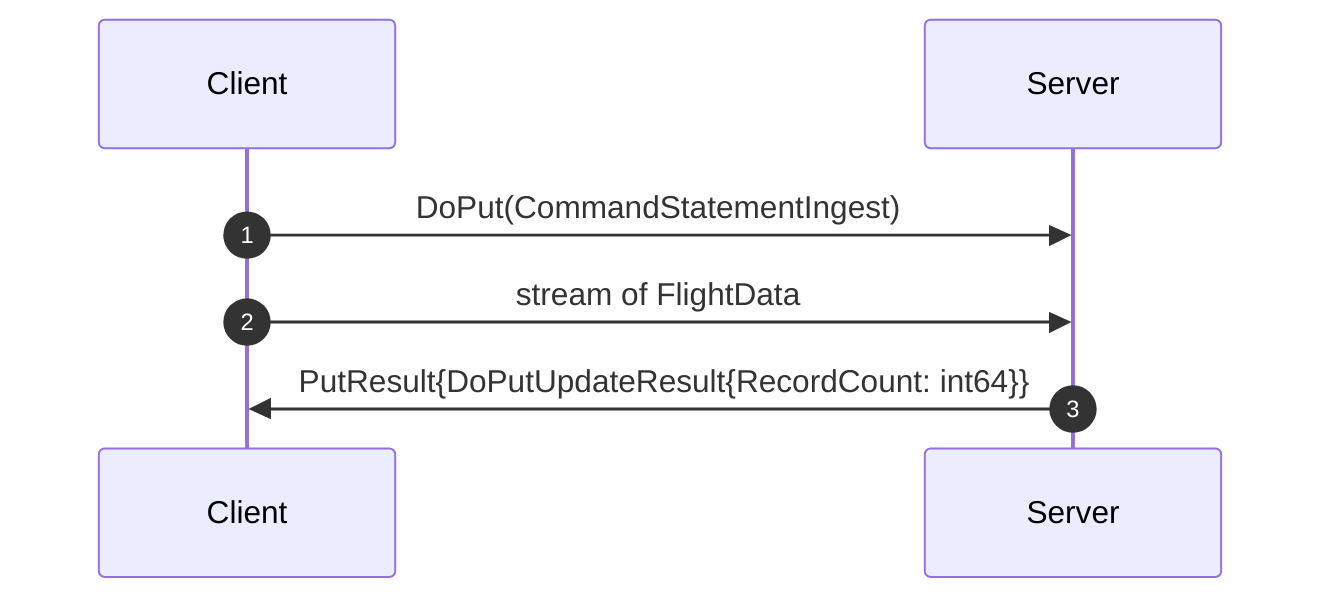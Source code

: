 %% Licensed to the Apache Software Foundation (ASF) under one
%% or more contributor license agreements.  See the NOTICE file
%% distributed with this work for additional information
%% regarding copyright ownership.  The ASF licenses this file
%% to you under the Apache License, Version 2.0 (the
%% "License"); you may not use this file except in compliance
%% with the License.  You may obtain a copy of the License at
%%
%%   http://www.apache.org/licenses/LICENSE-2.0
%%
%% Unless required by applicable law or agreed to in writing,
%% software distributed under the License is distributed on an
%% "AS IS" BASIS, WITHOUT WARRANTIES OR CONDITIONS OF ANY
%% KIND, either express or implied.  See the License for the
%% specific language governing permissions and limitations
%% under the License.

%% To generate the diagram, use mermaid-cli
%% Example: docker run --rm -v $(pwd)/FlightSql:/data minlag/mermaid-cli -i /data/CommandGetTables.mmd

sequenceDiagram
autonumber

participant Client
participant Server
Client->>Server: DoPut(CommandStatementIngest)
Client->>Server: stream of FlightData
Server->>Client: PutResult{DoPutUpdateResult{RecordCount: int64}}